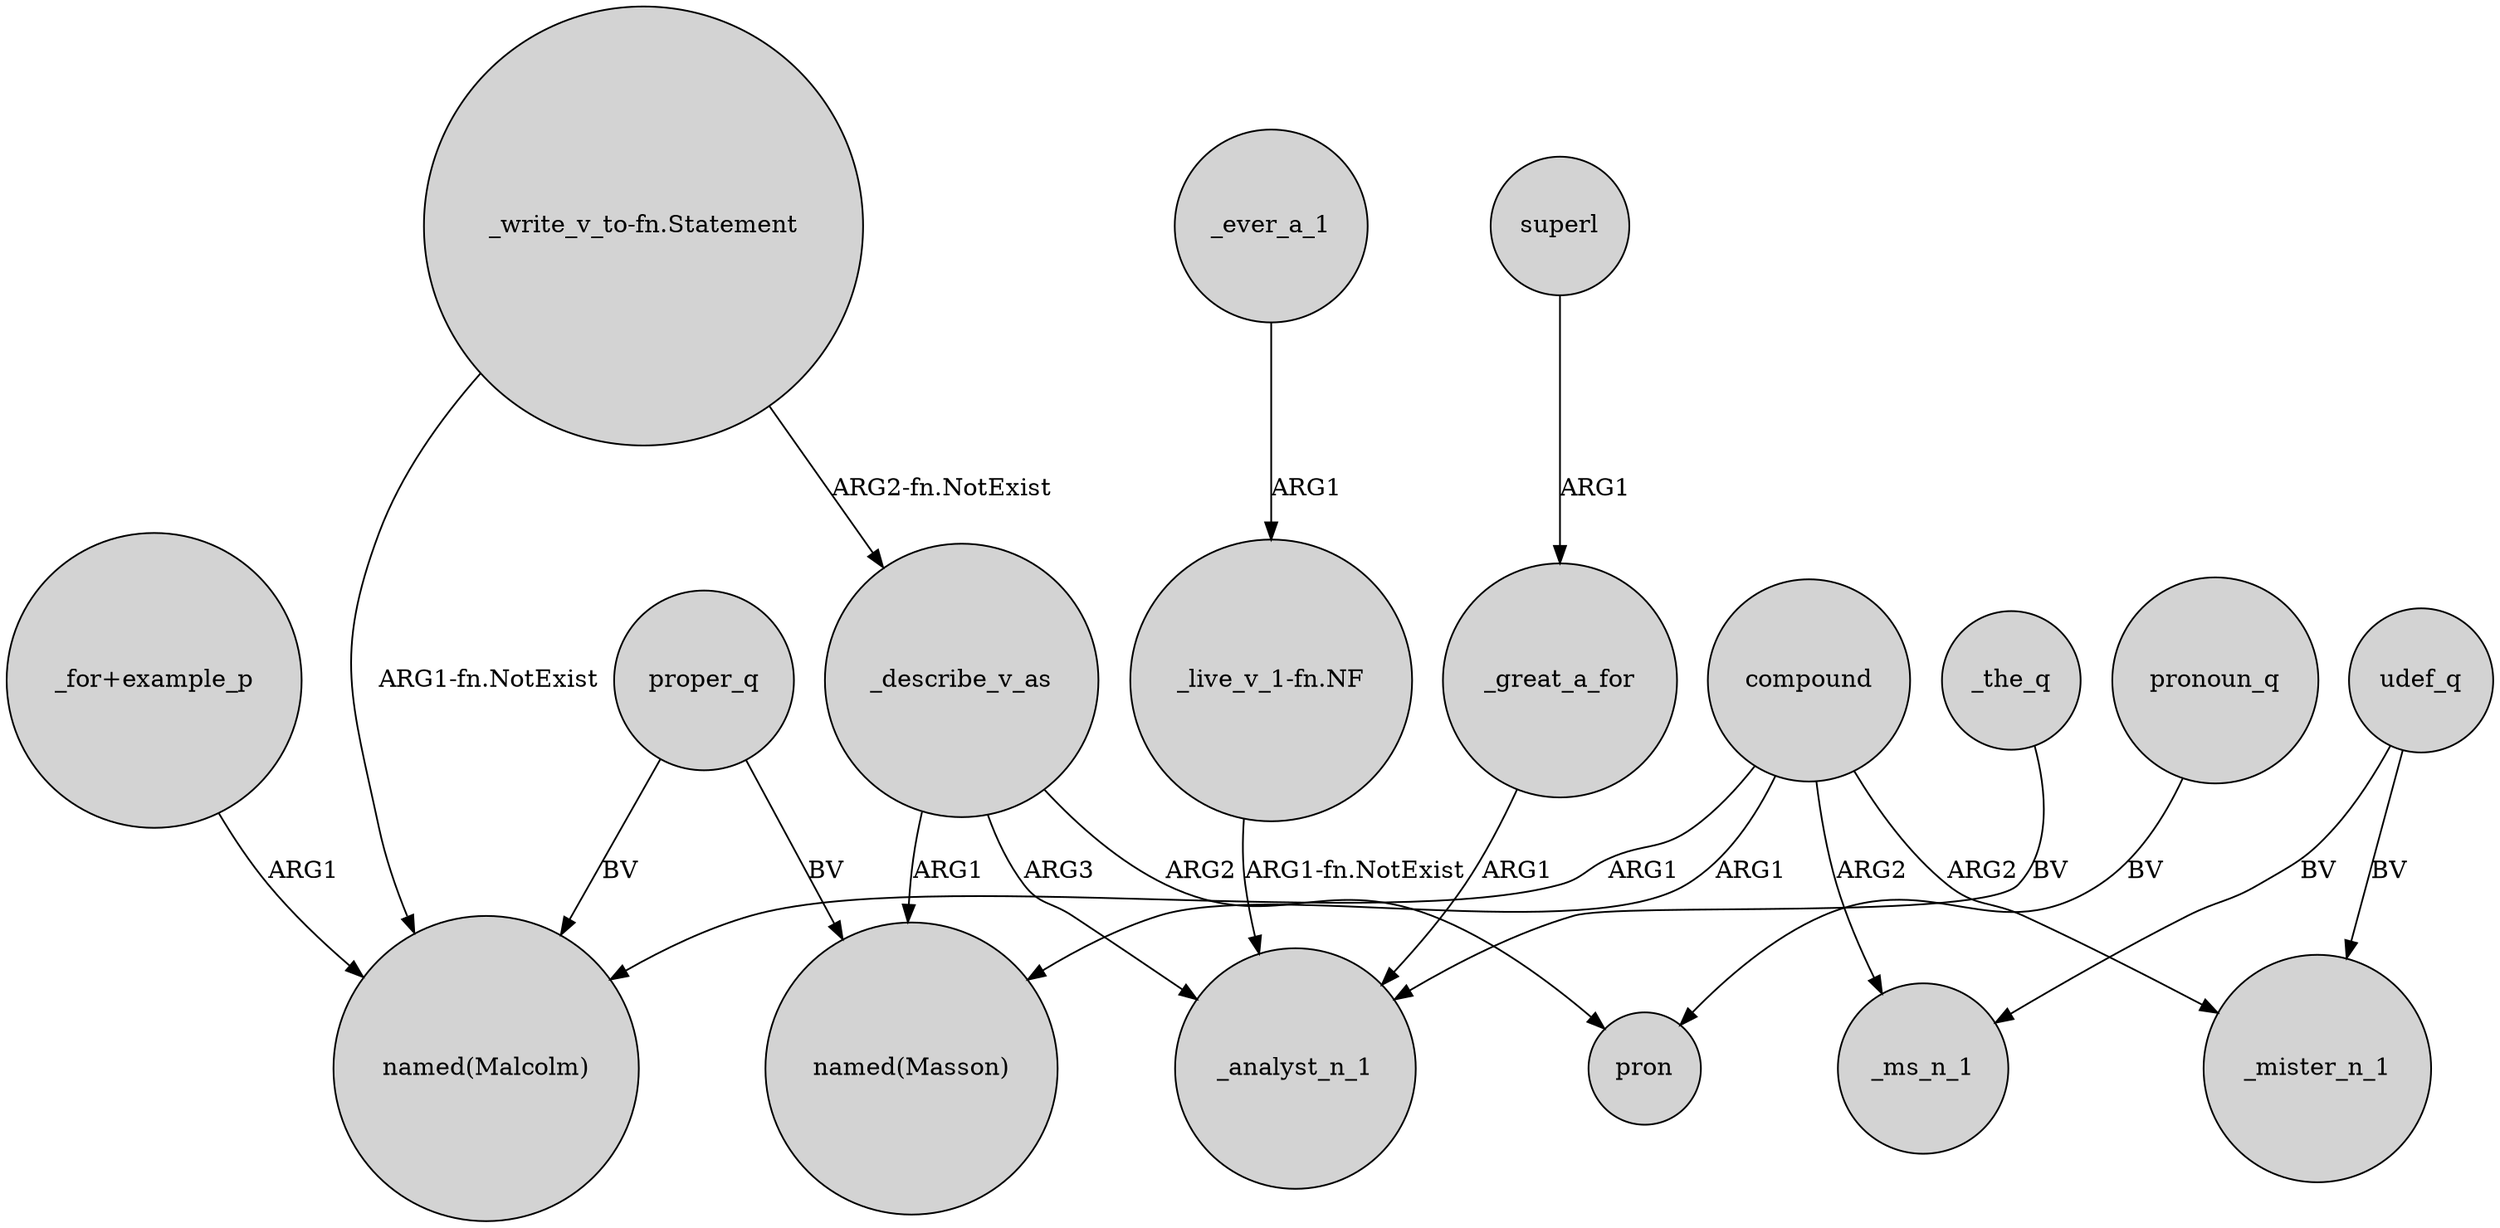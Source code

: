 digraph {
	node [shape=circle style=filled]
	proper_q -> "named(Malcolm)" [label=BV]
	"_live_v_1-fn.NF" -> _analyst_n_1 [label="ARG1-fn.NotExist"]
	"_write_v_to-fn.Statement" -> "named(Malcolm)" [label="ARG1-fn.NotExist"]
	compound -> _mister_n_1 [label=ARG2]
	udef_q -> _mister_n_1 [label=BV]
	_great_a_for -> _analyst_n_1 [label=ARG1]
	"_write_v_to-fn.Statement" -> _describe_v_as [label="ARG2-fn.NotExist"]
	compound -> _ms_n_1 [label=ARG2]
	_describe_v_as -> "named(Masson)" [label=ARG1]
	pronoun_q -> pron [label=BV]
	udef_q -> _ms_n_1 [label=BV]
	superl -> _great_a_for [label=ARG1]
	_ever_a_1 -> "_live_v_1-fn.NF" [label=ARG1]
	proper_q -> "named(Masson)" [label=BV]
	"_for+example_p" -> "named(Malcolm)" [label=ARG1]
	compound -> "named(Malcolm)" [label=ARG1]
	compound -> "named(Masson)" [label=ARG1]
	_the_q -> _analyst_n_1 [label=BV]
	_describe_v_as -> _analyst_n_1 [label=ARG3]
	_describe_v_as -> pron [label=ARG2]
}
